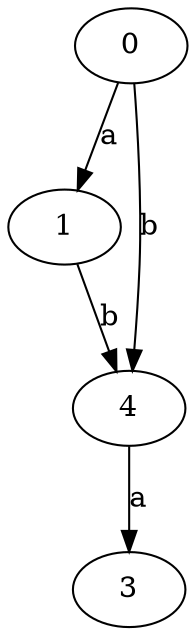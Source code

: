 strict digraph  {
1;
3;
4;
0;
1 -> 4  [label=b];
4 -> 3  [label=a];
0 -> 1  [label=a];
0 -> 4  [label=b];
}
